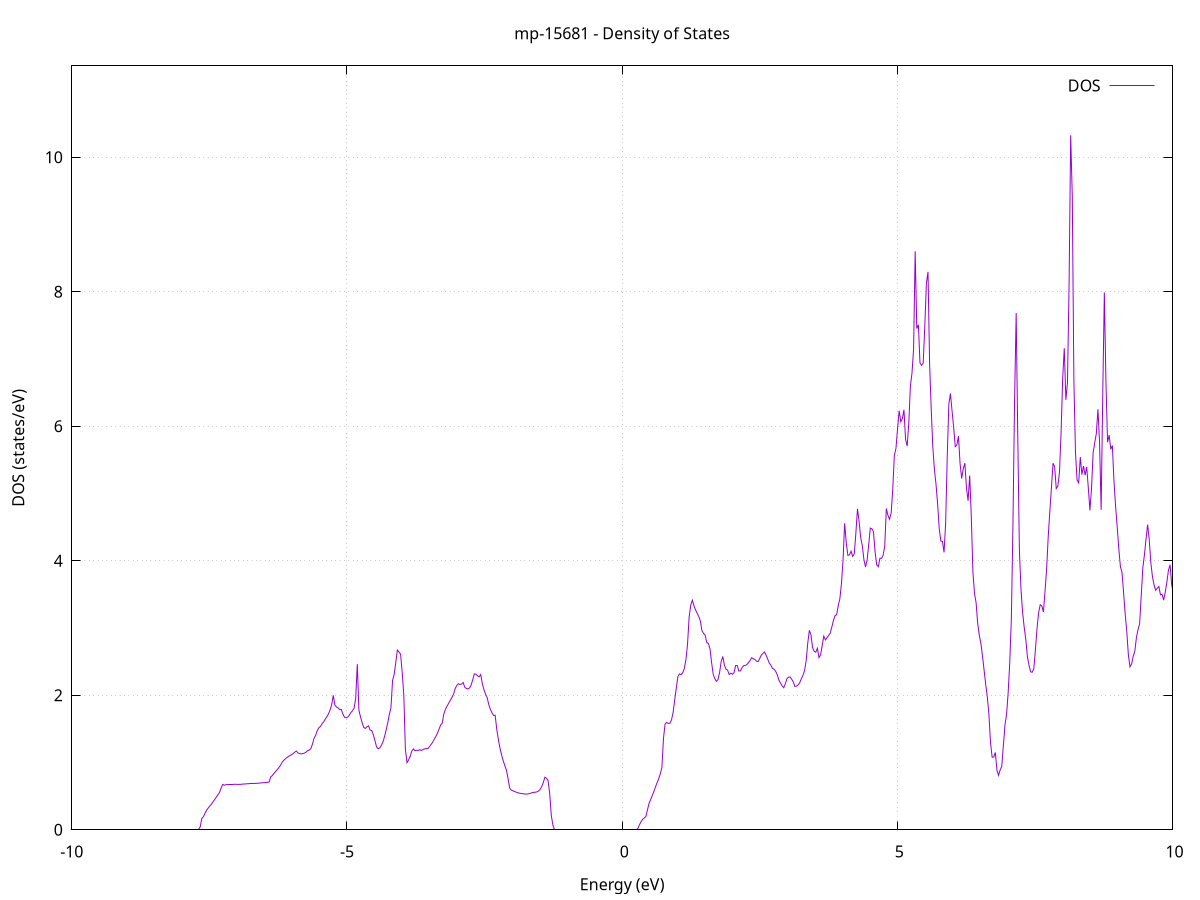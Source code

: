 set title 'mp-15681 - Density of States'
set xlabel 'Energy (eV)'
set ylabel 'DOS (states/eV)'
set grid
set xrange [-10:10]
set yrange [0:11.360]
set xzeroaxis lt -1
set terminal png size 800,600
set output 'mp-15681_dos_gnuplot.png'
plot '-' using 1:2 with lines title 'DOS'
-38.368700 0.000000
-38.339600 0.000000
-38.310400 0.000000
-38.281300 0.000000
-38.252200 0.000000
-38.223000 0.000000
-38.193900 0.000000
-38.164800 0.000000
-38.135700 0.000000
-38.106500 0.000000
-38.077400 0.000000
-38.048300 0.000000
-38.019100 0.000000
-37.990000 0.000000
-37.960900 0.000000
-37.931800 0.000000
-37.902600 0.000000
-37.873500 0.000000
-37.844400 0.000000
-37.815200 0.000000
-37.786100 0.000000
-37.757000 0.000000
-37.727800 0.000000
-37.698700 0.000000
-37.669600 0.000000
-37.640500 0.000000
-37.611300 0.000000
-37.582200 0.000000
-37.553100 0.000000
-37.523900 0.000000
-37.494800 0.000000
-37.465700 0.000000
-37.436600 0.000000
-37.407400 0.000000
-37.378300 0.000000
-37.349200 0.000000
-37.320000 0.000000
-37.290900 0.000000
-37.261800 0.000000
-37.232700 0.000000
-37.203500 0.000000
-37.174400 0.000000
-37.145300 0.000000
-37.116100 0.000000
-37.087000 0.000000
-37.057900 0.000000
-37.028800 0.000000
-36.999600 0.000000
-36.970500 0.000000
-36.941400 0.000000
-36.912200 0.000000
-36.883100 0.000000
-36.854000 0.000000
-36.824900 0.000000
-36.795700 0.000000
-36.766600 0.000000
-36.737500 0.000000
-36.708300 0.000000
-36.679200 0.000000
-36.650100 0.000000
-36.621000 0.000000
-36.591800 0.000000
-36.562700 0.000000
-36.533600 0.000000
-36.504400 0.000000
-36.475300 0.000000
-36.446200 0.000000
-36.417100 0.000000
-36.387900 0.000000
-36.358800 0.000000
-36.329700 0.000000
-36.300500 0.000000
-36.271400 0.000000
-36.242300 0.000000
-36.213200 0.000000
-36.184000 0.000000
-36.154900 0.000000
-36.125800 0.000000
-36.096600 0.000000
-36.067500 0.000000
-36.038400 0.000000
-36.009300 0.000000
-35.980100 0.000000
-35.951000 0.000000
-35.921900 0.000000
-35.892700 0.000000
-35.863600 0.000000
-35.834500 0.000000
-35.805300 0.000000
-35.776200 0.000000
-35.747100 0.000000
-35.718000 55.722300
-35.688800 52.549300
-35.659700 0.000000
-35.630600 0.000000
-35.601400 0.000000
-35.572300 0.000000
-35.543200 0.000000
-35.514100 0.000000
-35.484900 211.878000
-35.455800 0.000000
-35.426700 0.000000
-35.397500 0.000000
-35.368400 0.000000
-35.339300 0.000000
-35.310200 0.000000
-35.281000 0.000000
-35.251900 0.000000
-35.222800 0.000000
-35.193600 0.000000
-35.164500 0.000000
-35.135400 0.000000
-35.106300 0.000000
-35.077100 0.000000
-35.048000 0.000000
-35.018900 0.000000
-34.989700 0.000000
-34.960600 0.000000
-34.931500 0.000000
-34.902400 0.000000
-34.873200 0.000000
-34.844100 0.000000
-34.815000 0.000000
-34.785800 0.000000
-34.756700 0.000000
-34.727600 0.000000
-34.698500 0.000000
-34.669300 0.000000
-34.640200 0.000000
-34.611100 0.000000
-34.581900 0.000000
-34.552800 0.000000
-34.523700 0.000000
-34.494600 0.000000
-34.465400 0.000000
-34.436300 0.000000
-34.407200 0.000000
-34.378000 0.000000
-34.348900 0.000000
-34.319800 0.000000
-34.290700 0.000000
-34.261500 0.000000
-34.232400 0.000000
-34.203300 0.000000
-34.174100 0.000000
-34.145000 0.000000
-34.115900 0.000000
-34.086800 0.000000
-34.057600 0.000000
-34.028500 0.000000
-33.999400 0.000000
-33.970200 0.000000
-33.941100 0.000000
-33.912000 0.000000
-33.882900 0.000000
-33.853700 0.000000
-33.824600 0.000000
-33.795500 0.000000
-33.766300 0.000000
-33.737200 0.000000
-33.708100 0.000000
-33.678900 0.000000
-33.649800 0.000000
-33.620700 0.000000
-33.591600 0.000000
-33.562400 0.000000
-33.533300 0.000000
-33.504200 0.000000
-33.475000 0.000000
-33.445900 0.000000
-33.416800 0.000000
-33.387700 0.000000
-33.358500 0.000000
-33.329400 0.000000
-33.300300 0.000000
-33.271100 0.000000
-33.242000 0.000000
-33.212900 0.000000
-33.183800 0.000000
-33.154600 0.000000
-33.125500 0.000000
-33.096400 0.000000
-33.067200 0.000000
-33.038100 0.000000
-33.009000 0.000000
-32.979900 0.000000
-32.950700 0.000000
-32.921600 0.000000
-32.892500 0.000000
-32.863300 0.000000
-32.834200 0.000000
-32.805100 0.000000
-32.776000 0.000000
-32.746800 0.000000
-32.717700 0.000000
-32.688600 0.000000
-32.659400 0.000000
-32.630300 0.000000
-32.601200 0.000000
-32.572100 0.000000
-32.542900 0.000000
-32.513800 0.000000
-32.484700 0.000000
-32.455500 0.000000
-32.426400 0.000000
-32.397300 0.000000
-32.368200 0.000000
-32.339000 0.000000
-32.309900 0.000000
-32.280800 0.000000
-32.251600 0.000000
-32.222500 0.000000
-32.193400 0.000000
-32.164300 0.000000
-32.135100 0.000000
-32.106000 0.000000
-32.076900 0.000000
-32.047700 0.000000
-32.018600 0.000000
-31.989500 0.000000
-31.960400 0.000000
-31.931200 0.000000
-31.902100 0.000000
-31.873000 0.000000
-31.843800 0.000000
-31.814700 0.000000
-31.785600 0.000000
-31.756400 0.000000
-31.727300 0.000000
-31.698200 0.000000
-31.669100 0.000000
-31.639900 0.000000
-31.610800 0.000000
-31.581700 0.000000
-31.552500 0.000000
-31.523400 0.000000
-31.494300 0.000000
-31.465200 0.000000
-31.436000 0.000000
-31.406900 0.000000
-31.377800 0.000000
-31.348600 0.000000
-31.319500 0.000000
-31.290400 0.000000
-31.261300 0.000000
-31.232100 0.000000
-31.203000 0.000000
-31.173900 0.000000
-31.144700 0.000000
-31.115600 0.000000
-31.086500 0.000000
-31.057400 0.000000
-31.028200 0.000000
-30.999100 0.000000
-30.970000 0.000000
-30.940800 0.000000
-30.911700 0.000000
-30.882600 0.000000
-30.853500 0.000000
-30.824300 0.000000
-30.795200 0.000000
-30.766100 0.000000
-30.736900 0.000000
-30.707800 0.000000
-30.678700 0.000000
-30.649600 0.000000
-30.620400 0.000000
-30.591300 0.000000
-30.562200 0.000000
-30.533000 0.000000
-30.503900 0.000000
-30.474800 0.000000
-30.445700 0.000000
-30.416500 0.000000
-30.387400 0.000000
-30.358300 0.000000
-30.329100 0.000000
-30.300000 0.000000
-30.270900 0.000000
-30.241800 0.000000
-30.212600 0.000000
-30.183500 0.000000
-30.154400 0.000000
-30.125200 0.000000
-30.096100 0.000000
-30.067000 0.000000
-30.037900 0.000000
-30.008700 0.000000
-29.979600 0.000000
-29.950500 0.000000
-29.921300 0.000000
-29.892200 0.000000
-29.863100 0.000000
-29.833900 0.000000
-29.804800 0.000000
-29.775700 0.000000
-29.746600 0.000000
-29.717400 0.000000
-29.688300 0.000000
-29.659200 0.000000
-29.630000 0.000000
-29.600900 0.000000
-29.571800 0.000000
-29.542700 0.000000
-29.513500 0.000000
-29.484400 0.000000
-29.455300 0.000000
-29.426100 0.000000
-29.397000 0.000000
-29.367900 0.000000
-29.338800 0.000000
-29.309600 0.000000
-29.280500 0.000000
-29.251400 0.000000
-29.222200 0.000000
-29.193100 0.000000
-29.164000 0.000000
-29.134900 0.000000
-29.105700 0.000000
-29.076600 0.000000
-29.047500 0.000000
-29.018300 0.000000
-28.989200 0.000000
-28.960100 0.000000
-28.931000 0.000000
-28.901800 0.000000
-28.872700 0.000000
-28.843600 0.000000
-28.814400 0.000000
-28.785300 0.000000
-28.756200 0.000000
-28.727100 0.000000
-28.697900 0.000000
-28.668800 0.000000
-28.639700 0.000000
-28.610500 0.000000
-28.581400 0.000000
-28.552300 0.000000
-28.523200 0.000000
-28.494000 0.000000
-28.464900 0.000000
-28.435800 0.000000
-28.406600 0.000000
-28.377500 0.000000
-28.348400 0.000000
-28.319300 0.000000
-28.290100 0.000000
-28.261000 0.000000
-28.231900 0.000000
-28.202700 0.000000
-28.173600 0.000000
-28.144500 0.000000
-28.115400 0.000000
-28.086200 0.000000
-28.057100 0.000000
-28.028000 0.000000
-27.998800 0.000000
-27.969700 0.000000
-27.940600 0.000000
-27.911500 0.000000
-27.882300 0.000000
-27.853200 0.000000
-27.824100 0.000000
-27.794900 0.000000
-27.765800 0.000000
-27.736700 0.000000
-27.707500 0.000000
-27.678400 0.000000
-27.649300 0.000000
-27.620200 0.000000
-27.591000 0.000000
-27.561900 0.000000
-27.532800 0.000000
-27.503600 0.000000
-27.474500 0.000000
-27.445400 0.000000
-27.416300 0.000000
-27.387100 0.000000
-27.358000 0.000000
-27.328900 0.000000
-27.299700 0.000000
-27.270600 0.000000
-27.241500 0.000000
-27.212400 0.000000
-27.183200 0.000000
-27.154100 0.000000
-27.125000 0.000000
-27.095800 0.000000
-27.066700 0.000000
-27.037600 0.000000
-27.008500 0.000000
-26.979300 0.000000
-26.950200 0.000000
-26.921100 0.000000
-26.891900 0.000000
-26.862800 0.000000
-26.833700 0.000000
-26.804600 0.000000
-26.775400 0.000000
-26.746300 0.000000
-26.717200 0.000000
-26.688000 0.000000
-26.658900 0.000000
-26.629800 0.000000
-26.600700 0.000000
-26.571500 0.000000
-26.542400 0.000000
-26.513300 0.000000
-26.484100 0.000000
-26.455000 0.000000
-26.425900 0.000000
-26.396800 0.000000
-26.367600 0.000000
-26.338500 0.000000
-26.309400 0.000000
-26.280200 0.000000
-26.251100 0.000000
-26.222000 0.000000
-26.192900 0.000000
-26.163700 0.000000
-26.134600 0.000000
-26.105500 0.000000
-26.076300 0.000000
-26.047200 0.000000
-26.018100 0.000000
-25.989000 0.000000
-25.959800 0.000000
-25.930700 0.000000
-25.901600 0.000000
-25.872400 0.000000
-25.843300 0.000000
-25.814200 0.000000
-25.785000 0.000000
-25.755900 0.000000
-25.726800 0.000000
-25.697700 0.000000
-25.668500 0.000000
-25.639400 0.000000
-25.610300 0.000000
-25.581100 0.000000
-25.552000 0.000000
-25.522900 0.000000
-25.493800 0.000000
-25.464600 0.000000
-25.435500 0.000000
-25.406400 0.000000
-25.377200 0.000000
-25.348100 0.000000
-25.319000 0.000000
-25.289900 0.000000
-25.260700 0.000000
-25.231600 0.000000
-25.202500 0.000000
-25.173300 0.000000
-25.144200 0.000000
-25.115100 0.000000
-25.086000 0.000000
-25.056800 0.000000
-25.027700 0.000000
-24.998600 0.000000
-24.969400 0.000000
-24.940300 0.000000
-24.911200 0.000000
-24.882100 0.000000
-24.852900 0.000000
-24.823800 0.000000
-24.794700 0.000000
-24.765500 0.000000
-24.736400 0.000000
-24.707300 0.000000
-24.678200 0.000000
-24.649000 0.000000
-24.619900 0.000000
-24.590800 0.000000
-24.561600 0.000000
-24.532500 0.000000
-24.503400 0.000000
-24.474300 0.000000
-24.445100 0.000000
-24.416000 0.000000
-24.386900 0.000000
-24.357700 0.000000
-24.328600 0.000000
-24.299500 0.000000
-24.270400 0.000000
-24.241200 0.000000
-24.212100 0.000000
-24.183000 0.000000
-24.153800 0.000000
-24.124700 0.000000
-24.095600 0.000000
-24.066500 0.000000
-24.037300 0.000000
-24.008200 0.000000
-23.979100 0.000000
-23.949900 0.000000
-23.920800 0.000000
-23.891700 0.000000
-23.862500 0.000000
-23.833400 0.000000
-23.804300 0.000000
-23.775200 0.000000
-23.746000 0.000000
-23.716900 0.000000
-23.687800 0.000000
-23.658600 0.000000
-23.629500 0.000000
-23.600400 0.000000
-23.571300 0.000000
-23.542100 0.000000
-23.513000 0.000000
-23.483900 0.000000
-23.454700 0.000000
-23.425600 0.000000
-23.396500 0.000000
-23.367400 0.000000
-23.338200 0.000000
-23.309100 0.000000
-23.280000 0.000000
-23.250800 0.000000
-23.221700 0.000000
-23.192600 0.000000
-23.163500 0.000000
-23.134300 0.000000
-23.105200 0.000000
-23.076100 0.000000
-23.046900 0.000000
-23.017800 0.000000
-22.988700 0.000000
-22.959600 0.000000
-22.930400 0.000000
-22.901300 0.000000
-22.872200 0.000000
-22.843000 0.000000
-22.813900 0.000000
-22.784800 0.000000
-22.755700 0.000000
-22.726500 0.000000
-22.697400 0.000000
-22.668300 0.000000
-22.639100 0.000000
-22.610000 0.000000
-22.580900 0.000000
-22.551800 0.000000
-22.522600 0.000000
-22.493500 0.000000
-22.464400 0.000000
-22.435200 0.000000
-22.406100 0.000000
-22.377000 0.000000
-22.347900 0.000000
-22.318700 0.000000
-22.289600 0.000000
-22.260500 0.000000
-22.231300 0.000000
-22.202200 0.000000
-22.173100 0.000000
-22.144000 0.000000
-22.114800 0.000000
-22.085700 0.000000
-22.056600 0.000000
-22.027400 0.000000
-21.998300 0.000000
-21.969200 0.000000
-21.940000 0.000000
-21.910900 0.000000
-21.881800 0.000000
-21.852700 0.000000
-21.823500 0.000000
-21.794400 0.000000
-21.765300 0.000000
-21.736100 0.000000
-21.707000 0.000000
-21.677900 0.000000
-21.648800 0.000000
-21.619600 0.000000
-21.590500 0.000000
-21.561400 0.000000
-21.532200 0.000000
-21.503100 0.000000
-21.474000 0.000000
-21.444900 0.000000
-21.415700 0.000000
-21.386600 0.000000
-21.357500 0.000000
-21.328300 0.000000
-21.299200 0.000000
-21.270100 0.000000
-21.241000 0.000000
-21.211800 0.000000
-21.182700 0.000000
-21.153600 0.000000
-21.124400 0.000000
-21.095300 0.000000
-21.066200 0.000000
-21.037100 0.000000
-21.007900 0.000000
-20.978800 0.000000
-20.949700 0.000000
-20.920500 0.000000
-20.891400 0.000000
-20.862300 0.000000
-20.833200 0.000000
-20.804000 0.000000
-20.774900 0.000000
-20.745800 0.000000
-20.716600 0.000000
-20.687500 0.000000
-20.658400 0.000000
-20.629300 0.000000
-20.600100 0.000000
-20.571000 0.000000
-20.541900 0.000000
-20.512700 0.000000
-20.483600 0.000000
-20.454500 0.000000
-20.425400 0.000000
-20.396200 0.000000
-20.367100 0.000000
-20.338000 0.000000
-20.308800 0.000000
-20.279700 0.000000
-20.250600 0.000000
-20.221500 0.000000
-20.192300 0.000000
-20.163200 0.000000
-20.134100 0.000000
-20.104900 0.000000
-20.075800 0.000000
-20.046700 0.000000
-20.017600 0.000000
-19.988400 0.000000
-19.959300 0.000000
-19.930200 0.000000
-19.901000 0.000000
-19.871900 0.000000
-19.842800 0.000000
-19.813600 0.000000
-19.784500 0.000000
-19.755400 0.000000
-19.726300 0.000000
-19.697100 0.000000
-19.668000 0.000000
-19.638900 0.000000
-19.609700 0.000000
-19.580600 0.000000
-19.551500 0.000000
-19.522400 0.000000
-19.493200 0.000000
-19.464100 0.000000
-19.435000 0.000000
-19.405800 0.000000
-19.376700 0.000000
-19.347600 0.000000
-19.318500 0.000000
-19.289300 0.000000
-19.260200 0.000000
-19.231100 0.000000
-19.201900 0.000000
-19.172800 0.000000
-19.143700 0.000000
-19.114600 0.000000
-19.085400 0.000000
-19.056300 0.000000
-19.027200 0.000000
-18.998000 0.000000
-18.968900 0.000000
-18.939800 0.000000
-18.910700 0.000000
-18.881500 0.000000
-18.852400 0.000000
-18.823300 0.000000
-18.794100 0.000000
-18.765000 0.000000
-18.735900 0.000000
-18.706800 0.000000
-18.677600 0.000000
-18.648500 0.000000
-18.619400 0.000000
-18.590200 0.000000
-18.561100 0.000000
-18.532000 0.000000
-18.502900 0.000000
-18.473700 0.000000
-18.444600 0.000000
-18.415500 0.000000
-18.386300 0.000000
-18.357200 0.000000
-18.328100 0.000000
-18.299000 0.000000
-18.269800 0.000000
-18.240700 0.000000
-18.211600 0.000000
-18.182400 0.000000
-18.153300 0.000000
-18.124200 0.000000
-18.095100 0.000000
-18.065900 0.000000
-18.036800 0.000000
-18.007700 0.000000
-17.978500 0.000000
-17.949400 0.000000
-17.920300 0.000000
-17.891100 0.000000
-17.862000 0.000000
-17.832900 0.000000
-17.803800 0.000000
-17.774600 0.000000
-17.745500 0.000000
-17.716400 0.000000
-17.687200 0.000000
-17.658100 0.000000
-17.629000 0.000000
-17.599900 0.000000
-17.570700 0.000000
-17.541600 0.000000
-17.512500 0.000000
-17.483300 0.000000
-17.454200 0.000000
-17.425100 0.000000
-17.396000 0.000000
-17.366800 0.000000
-17.337700 0.000000
-17.308600 0.000000
-17.279400 0.000000
-17.250300 0.000000
-17.221200 0.000000
-17.192100 0.000000
-17.162900 0.000000
-17.133800 0.000000
-17.104700 0.000000
-17.075500 0.000000
-17.046400 0.000000
-17.017300 0.000000
-16.988200 0.000000
-16.959000 0.000000
-16.929900 0.000000
-16.900800 0.000000
-16.871600 0.000000
-16.842500 0.000000
-16.813400 0.000000
-16.784300 0.000000
-16.755100 0.000000
-16.726000 0.000000
-16.696900 0.000000
-16.667700 0.000000
-16.638600 0.000000
-16.609500 0.000000
-16.580400 0.000000
-16.551200 0.000000
-16.522100 0.000000
-16.493000 0.000000
-16.463800 0.000000
-16.434700 0.000000
-16.405600 0.000000
-16.376500 0.000000
-16.347300 0.000000
-16.318200 0.000000
-16.289100 0.000000
-16.259900 0.000000
-16.230800 0.000000
-16.201700 0.000000
-16.172600 0.000000
-16.143400 0.000000
-16.114300 0.000000
-16.085200 0.000000
-16.056000 0.000000
-16.026900 0.000000
-15.997800 0.000000
-15.968600 0.000000
-15.939500 0.000000
-15.910400 0.000000
-15.881300 0.000000
-15.852100 0.000000
-15.823000 0.000000
-15.793900 0.000000
-15.764700 0.000000
-15.735600 0.000000
-15.706500 0.000000
-15.677400 0.000000
-15.648200 0.000000
-15.619100 0.000000
-15.590000 0.000000
-15.560800 0.000000
-15.531700 0.000000
-15.502600 0.000000
-15.473500 0.000000
-15.444300 0.000000
-15.415200 0.000000
-15.386100 0.000000
-15.356900 0.000000
-15.327800 0.000000
-15.298700 0.000000
-15.269600 0.000000
-15.240400 0.000000
-15.211300 0.000000
-15.182200 0.000000
-15.153000 0.000000
-15.123900 0.000000
-15.094800 0.000000
-15.065700 0.000000
-15.036500 0.000000
-15.007400 0.000000
-14.978300 0.000000
-14.949100 0.000000
-14.920000 0.000000
-14.890900 0.000000
-14.861800 0.000000
-14.832600 0.000000
-14.803500 0.000000
-14.774400 0.000000
-14.745200 0.000000
-14.716100 0.000000
-14.687000 0.000000
-14.657900 0.000000
-14.628700 0.000000
-14.599600 0.000000
-14.570500 0.000000
-14.541300 0.000000
-14.512200 0.000000
-14.483100 0.000000
-14.454000 0.000000
-14.424800 0.000000
-14.395700 0.000000
-14.366600 0.000000
-14.337400 0.000000
-14.308300 0.000000
-14.279200 0.000000
-14.250100 0.000000
-14.220900 0.000000
-14.191800 0.000000
-14.162700 0.000000
-14.133500 0.000000
-14.104400 0.000000
-14.075300 0.000000
-14.046200 0.000000
-14.017000 0.000000
-13.987900 0.000000
-13.958800 0.000000
-13.929600 0.000000
-13.900500 0.000000
-13.871400 0.000000
-13.842200 0.000000
-13.813100 0.000000
-13.784000 0.000000
-13.754900 0.000000
-13.725700 0.000000
-13.696600 0.000000
-13.667500 0.000000
-13.638300 0.000000
-13.609200 0.000000
-13.580100 0.000000
-13.551000 0.000000
-13.521800 0.000000
-13.492700 0.000000
-13.463600 0.000000
-13.434400 0.000000
-13.405300 0.000000
-13.376200 0.000000
-13.347100 0.000000
-13.317900 0.000000
-13.288800 0.000000
-13.259700 0.000000
-13.230500 0.000000
-13.201400 0.000000
-13.172300 0.000000
-13.143200 0.000000
-13.114000 0.000000
-13.084900 0.000000
-13.055800 0.000000
-13.026600 0.000000
-12.997500 0.000000
-12.968400 0.000000
-12.939300 0.000000
-12.910100 0.000000
-12.881000 0.000000
-12.851900 0.000000
-12.822700 0.000000
-12.793600 0.000000
-12.764500 0.000000
-12.735400 0.000000
-12.706200 0.000000
-12.677100 0.000000
-12.648000 0.000000
-12.618800 0.000000
-12.589700 0.000000
-12.560600 0.000000
-12.531500 0.000000
-12.502300 0.000000
-12.473200 0.000000
-12.444100 0.000000
-12.414900 0.000000
-12.385800 0.000000
-12.356700 0.000000
-12.327600 0.000000
-12.298400 0.000000
-12.269300 0.000000
-12.240200 0.000000
-12.211000 0.000000
-12.181900 0.000000
-12.152800 0.000000
-12.123700 0.000000
-12.094500 0.000000
-12.065400 0.000000
-12.036300 0.000000
-12.007100 0.000000
-11.978000 0.000000
-11.948900 0.000000
-11.919700 0.000000
-11.890600 0.000000
-11.861500 0.000000
-11.832400 0.000000
-11.803200 0.000000
-11.774100 0.000000
-11.745000 0.000000
-11.715800 0.000000
-11.686700 0.000000
-11.657600 0.000000
-11.628500 0.000000
-11.599300 0.000000
-11.570200 0.000000
-11.541100 0.000000
-11.511900 0.000000
-11.482800 0.000000
-11.453700 0.000000
-11.424600 0.000000
-11.395400 0.000000
-11.366300 0.000000
-11.337200 0.000000
-11.308000 0.000000
-11.278900 0.000000
-11.249800 0.000000
-11.220700 0.000000
-11.191500 0.000000
-11.162400 0.000000
-11.133300 0.000000
-11.104100 0.000000
-11.075000 0.000000
-11.045900 0.000000
-11.016800 0.000000
-10.987600 0.000000
-10.958500 0.000000
-10.929400 0.000000
-10.900200 0.000000
-10.871100 0.000000
-10.842000 0.000000
-10.812900 0.000000
-10.783700 0.000000
-10.754600 0.000000
-10.725500 0.000000
-10.696300 0.000000
-10.667200 0.000000
-10.638100 0.000000
-10.609000 0.000000
-10.579800 0.000000
-10.550700 0.000000
-10.521600 0.000000
-10.492400 0.000000
-10.463300 0.000000
-10.434200 0.000000
-10.405100 0.000000
-10.375900 0.000000
-10.346800 0.000000
-10.317700 0.000000
-10.288500 0.000000
-10.259400 0.000000
-10.230300 0.000000
-10.201200 0.000000
-10.172000 0.000000
-10.142900 0.000000
-10.113800 0.000000
-10.084600 0.000000
-10.055500 0.000000
-10.026400 0.000000
-9.997200 0.000000
-9.968100 0.000000
-9.939000 0.000000
-9.909900 0.000000
-9.880700 0.000000
-9.851600 0.000000
-9.822500 0.000000
-9.793300 0.000000
-9.764200 0.000000
-9.735100 0.000000
-9.706000 0.000000
-9.676800 0.000000
-9.647700 0.000000
-9.618600 0.000000
-9.589400 0.000000
-9.560300 0.000000
-9.531200 0.000000
-9.502100 0.000000
-9.472900 0.000000
-9.443800 0.000000
-9.414700 0.000000
-9.385500 0.000000
-9.356400 0.000000
-9.327300 0.000000
-9.298200 0.000000
-9.269000 0.000000
-9.239900 0.000000
-9.210800 0.000000
-9.181600 0.000000
-9.152500 0.000000
-9.123400 0.000000
-9.094300 0.000000
-9.065100 0.000000
-9.036000 0.000000
-9.006900 0.000000
-8.977700 0.000000
-8.948600 0.000000
-8.919500 0.000000
-8.890400 0.000000
-8.861200 0.000000
-8.832100 0.000000
-8.803000 0.000000
-8.773800 0.000000
-8.744700 0.000000
-8.715600 0.000000
-8.686500 0.000000
-8.657300 0.000000
-8.628200 0.000000
-8.599100 0.000000
-8.569900 0.000000
-8.540800 0.000000
-8.511700 0.000000
-8.482600 0.000000
-8.453400 0.000000
-8.424300 0.000000
-8.395200 0.000000
-8.366000 0.000000
-8.336900 0.000000
-8.307800 0.000000
-8.278700 0.000000
-8.249500 0.000000
-8.220400 0.000000
-8.191300 0.000000
-8.162100 0.000000
-8.133000 0.000000
-8.103900 0.000000
-8.074800 0.000000
-8.045600 0.000000
-8.016500 0.000000
-7.987400 0.000000
-7.958200 0.000000
-7.929100 0.000000
-7.900000 0.000000
-7.870800 0.000000
-7.841700 0.000000
-7.812600 0.000000
-7.783500 0.000000
-7.754300 0.000000
-7.725200 0.000000
-7.696100 0.000000
-7.666900 0.043300
-7.637800 0.166800
-7.608700 0.195900
-7.579600 0.245500
-7.550400 0.292100
-7.521300 0.323400
-7.492200 0.352700
-7.463000 0.382000
-7.433900 0.415700
-7.404800 0.448700
-7.375700 0.483700
-7.346500 0.518400
-7.317400 0.553800
-7.288300 0.617000
-7.259100 0.674800
-7.230000 0.661300
-7.200900 0.670700
-7.171800 0.671800
-7.142600 0.668300
-7.113500 0.668300
-7.084400 0.673300
-7.055200 0.676000
-7.026100 0.676600
-6.997000 0.675400
-6.967900 0.674900
-6.938700 0.675200
-6.909600 0.677800
-6.880500 0.680100
-6.851300 0.681400
-6.822200 0.683900
-6.793100 0.684700
-6.764000 0.687200
-6.734800 0.689200
-6.705700 0.688900
-6.676600 0.689600
-6.647400 0.690600
-6.618300 0.692200
-6.589200 0.694600
-6.560100 0.697300
-6.530900 0.698700
-6.501800 0.700900
-6.472700 0.703600
-6.443500 0.706600
-6.414400 0.709900
-6.385300 0.786200
-6.356200 0.806700
-6.327000 0.838300
-6.297900 0.866200
-6.268800 0.892700
-6.239600 0.922600
-6.210500 0.955000
-6.181400 1.000300
-6.152300 1.030600
-6.123100 1.052400
-6.094000 1.071900
-6.064900 1.089500
-6.035700 1.103500
-6.006600 1.118300
-5.977500 1.133800
-5.948300 1.154400
-5.919200 1.171300
-5.890100 1.142800
-5.861000 1.131900
-5.831800 1.129700
-5.802700 1.132700
-5.773600 1.140100
-5.744400 1.154900
-5.715300 1.176000
-5.686200 1.184900
-5.657100 1.205000
-5.627900 1.272100
-5.598800 1.359200
-5.569700 1.403100
-5.540500 1.473800
-5.511400 1.516300
-5.482300 1.536400
-5.453200 1.575600
-5.424000 1.604300
-5.394900 1.645600
-5.365800 1.681000
-5.336600 1.722600
-5.307500 1.780400
-5.278400 1.856000
-5.249300 1.998600
-5.220100 1.855800
-5.191000 1.825800
-5.161900 1.813200
-5.132700 1.787000
-5.103600 1.789200
-5.074500 1.722200
-5.045400 1.674100
-5.016200 1.664300
-4.987100 1.675400
-4.958000 1.703700
-4.928800 1.744300
-4.899700 1.769000
-4.870600 1.809500
-4.841500 1.951600
-4.812300 2.462500
-4.783200 1.780100
-4.754100 1.679000
-4.724900 1.595100
-4.695800 1.521500
-4.666700 1.507100
-4.637600 1.531000
-4.608400 1.546800
-4.579300 1.482900
-4.550200 1.477000
-4.521000 1.413100
-4.491900 1.325700
-4.462800 1.233600
-4.433700 1.204400
-4.404500 1.218300
-4.375400 1.255000
-4.346300 1.305600
-4.317100 1.385800
-4.288000 1.485400
-4.258900 1.592000
-4.229800 1.716700
-4.200600 1.817900
-4.171500 2.221700
-4.142400 2.309400
-4.113200 2.486800
-4.084100 2.671400
-4.055000 2.644100
-4.025800 2.611500
-3.996700 2.342800
-3.967600 2.008600
-3.938500 1.196900
-3.909300 0.997900
-3.880200 1.038200
-3.851100 1.093600
-3.821900 1.171000
-3.792800 1.202900
-3.763700 1.176600
-3.734600 1.181600
-3.705400 1.179500
-3.676300 1.192200
-3.647200 1.180000
-3.618000 1.192700
-3.588900 1.204300
-3.559800 1.206500
-3.530700 1.207300
-3.501500 1.236300
-3.472400 1.267300
-3.443300 1.302000
-3.414100 1.346200
-3.385000 1.388800
-3.355900 1.436700
-3.326800 1.497600
-3.297600 1.557400
-3.268500 1.586800
-3.239400 1.724300
-3.210200 1.794100
-3.181100 1.840700
-3.152000 1.881400
-3.122900 1.925200
-3.093700 1.966700
-3.064600 2.015900
-3.035500 2.096300
-3.006300 2.144500
-2.977200 2.171000
-2.948100 2.162500
-2.919000 2.164800
-2.889800 2.190600
-2.860700 2.122100
-2.831600 2.100600
-2.802400 2.095100
-2.773300 2.109000
-2.744200 2.152700
-2.715100 2.230300
-2.685900 2.318200
-2.656800 2.313500
-2.627700 2.290300
-2.598500 2.275800
-2.569400 2.309000
-2.540300 2.172800
-2.511200 2.083900
-2.482000 2.017600
-2.452900 1.964900
-2.423800 1.862200
-2.394600 1.791400
-2.365500 1.740500
-2.336400 1.700800
-2.307300 1.703100
-2.278100 1.492800
-2.249000 1.343300
-2.219900 1.213400
-2.190700 1.112700
-2.161600 1.028800
-2.132500 0.954200
-2.103300 0.890000
-2.074200 0.765500
-2.045100 0.623500
-2.016000 0.590400
-1.986800 0.580200
-1.957700 0.570400
-1.928600 0.560900
-1.899400 0.551600
-1.870300 0.545000
-1.841200 0.540700
-1.812100 0.537000
-1.782900 0.533800
-1.753800 0.531100
-1.724700 0.531000
-1.695500 0.536300
-1.666400 0.543400
-1.637300 0.550800
-1.608200 0.555900
-1.579000 0.558900
-1.549900 0.563200
-1.520800 0.575500
-1.491600 0.598700
-1.462500 0.641000
-1.433400 0.700800
-1.404300 0.781600
-1.375100 0.766500
-1.346000 0.731400
-1.316900 0.543300
-1.287700 0.215400
-1.258600 0.071300
-1.229500 0.000000
-1.200400 0.000000
-1.171200 0.000000
-1.142100 0.000000
-1.113000 0.000000
-1.083800 0.000000
-1.054700 0.000000
-1.025600 0.000000
-0.996500 0.000000
-0.967300 0.000000
-0.938200 0.000000
-0.909100 0.000000
-0.879900 0.000000
-0.850800 0.000000
-0.821700 0.000000
-0.792600 0.000000
-0.763400 0.000000
-0.734300 0.000000
-0.705200 0.000000
-0.676000 0.000000
-0.646900 0.000000
-0.617800 0.000000
-0.588700 0.000000
-0.559500 0.000000
-0.530400 0.000000
-0.501300 0.000000
-0.472100 0.000000
-0.443000 0.000000
-0.413900 0.000000
-0.384800 0.000000
-0.355600 0.000000
-0.326500 0.000000
-0.297400 0.000000
-0.268200 0.000000
-0.239100 0.000000
-0.210000 0.000000
-0.180900 0.000000
-0.151700 0.000000
-0.122600 0.000000
-0.093500 0.000000
-0.064300 0.000000
-0.035200 0.000000
-0.006100 0.000000
0.023100 0.000000
0.052200 0.000000
0.081300 0.000000
0.110400 0.000000
0.139600 0.000000
0.168700 0.000000
0.197800 0.000000
0.227000 0.000000
0.256100 0.000000
0.285200 0.017900
0.314300 0.074600
0.343500 0.119600
0.372600 0.155800
0.401700 0.174700
0.430900 0.198700
0.460000 0.295300
0.489100 0.393600
0.518200 0.449900
0.547400 0.508300
0.576500 0.570700
0.605600 0.636500
0.634800 0.700800
0.663900 0.759600
0.693000 0.831000
0.722100 0.925100
0.751300 1.361900
0.780400 1.573700
0.809500 1.596900
0.838700 1.580500
0.867800 1.584900
0.896900 1.634000
0.926000 1.744300
0.955200 1.931700
0.984300 2.108700
1.013400 2.280600
1.042600 2.317100
1.071700 2.304800
1.100800 2.337500
1.129900 2.396800
1.159100 2.532800
1.188200 2.761200
1.217300 3.164600
1.246500 3.342800
1.275600 3.414500
1.304700 3.331100
1.333800 3.269500
1.363000 3.219700
1.392100 3.171900
1.421200 3.105400
1.450400 2.959000
1.479500 2.920800
1.508600 2.893600
1.537700 2.781800
1.566900 2.773100
1.596000 2.690900
1.625100 2.488300
1.654300 2.313400
1.683400 2.247100
1.712500 2.207400
1.741600 2.234800
1.770800 2.341000
1.799900 2.503100
1.829000 2.577100
1.858200 2.448500
1.887300 2.387300
1.916400 2.373400
1.945600 2.308400
1.974700 2.328900
2.003800 2.313100
2.032900 2.336600
2.062100 2.443000
2.091200 2.442100
2.120300 2.360700
2.149500 2.363700
2.178600 2.410300
2.207700 2.442100
2.236800 2.443500
2.266000 2.458000
2.295100 2.484400
2.324200 2.517900
2.353400 2.558700
2.382500 2.543800
2.411600 2.533100
2.440700 2.505900
2.469900 2.503200
2.499000 2.546200
2.528100 2.596400
2.557300 2.622000
2.586400 2.644900
2.615500 2.597200
2.644600 2.538600
2.673800 2.478300
2.702900 2.446900
2.732000 2.399200
2.761200 2.388000
2.790300 2.355700
2.819400 2.303900
2.848500 2.223600
2.877700 2.182200
2.906800 2.139900
2.935900 2.112800
2.965100 2.172100
2.994200 2.246200
3.023300 2.269900
3.052400 2.272100
3.081600 2.237800
3.110700 2.194900
3.139800 2.131500
3.169000 2.136900
3.198100 2.154900
3.227200 2.187500
3.256300 2.247400
3.285500 2.297800
3.314600 2.367900
3.343700 2.513900
3.372900 2.779300
3.402000 2.967100
3.431100 2.897800
3.460200 2.708700
3.489400 2.653700
3.518500 2.640500
3.547600 2.698900
3.576800 2.558900
3.605900 2.601200
3.635000 2.741000
3.664100 2.879700
3.693300 2.823900
3.722400 2.856000
3.751500 2.889800
3.780700 2.924700
3.809800 3.015000
3.838900 3.111700
3.868100 3.184800
3.897200 3.198000
3.926300 3.334100
3.955400 3.432000
3.984600 3.659200
4.013700 4.006800
4.042800 4.558000
4.072000 4.271700
4.101100 4.081700
4.130200 4.086900
4.159300 4.142000
4.188500 4.065600
4.217600 4.103600
4.246700 4.408800
4.275900 4.771900
4.305000 4.586900
4.334100 4.346200
4.363200 4.228600
4.392400 4.021800
4.421500 3.907900
4.450600 4.008500
4.479800 4.237900
4.508900 4.485800
4.538000 4.475000
4.567100 4.431200
4.596300 4.128300
4.625400 3.942400
4.654500 3.911400
4.683700 4.036900
4.712800 4.037300
4.741900 4.082400
4.771000 4.216800
4.800200 4.777300
4.829300 4.675900
4.858400 4.617600
4.887600 4.710200
4.916700 5.056800
4.945800 5.565600
4.974900 5.669600
5.004100 5.960100
5.033200 6.232800
5.062300 6.068000
5.091500 6.116500
5.120600 6.245900
5.149700 5.805500
5.178800 5.705800
5.208000 6.039900
5.237100 6.595200
5.266200 6.789800
5.295400 7.141800
5.324500 8.602600
5.353600 7.453600
5.382700 7.510100
5.411900 6.940600
5.441000 6.906900
5.470100 6.939700
5.499300 7.488500
5.528400 8.130800
5.557500 8.296600
5.586600 6.932500
5.615800 6.255000
5.644900 5.691500
5.674000 5.357800
5.703200 5.137100
5.732300 4.845300
5.761400 4.476400
5.790500 4.294500
5.819700 4.289000
5.848800 4.126100
5.877900 4.559700
5.907100 5.547600
5.936200 6.332100
5.965300 6.486400
5.994500 6.228800
6.023600 5.985000
6.052700 5.697700
6.081800 5.721800
6.111000 5.853300
6.140100 5.446600
6.169200 5.224800
6.198400 5.369400
6.227500 5.452100
6.256600 5.081100
6.285700 4.893200
6.314900 5.267100
6.344000 4.661500
6.373100 3.834500
6.402300 3.514700
6.431400 3.375400
6.460500 3.069200
6.489600 2.892400
6.518800 2.765200
6.547900 2.580200
6.577000 2.370900
6.606200 2.159400
6.635300 1.974000
6.664400 1.712200
6.693500 1.293700
6.722700 1.079700
6.751800 1.081800
6.780900 1.150600
6.810100 0.885500
6.839200 0.809000
6.868300 0.890500
6.897400 0.941900
6.926600 1.248700
6.955700 1.558300
6.984800 1.713100
7.014000 2.038500
7.043100 2.491800
7.072200 3.143000
7.101300 4.559800
7.130500 6.381900
7.159600 7.684500
7.188700 5.846100
7.217900 4.159900
7.247000 3.575700
7.276100 3.234400
7.305200 3.011900
7.334400 2.833100
7.363500 2.575100
7.392600 2.447000
7.421800 2.349100
7.450900 2.342400
7.480000 2.393300
7.509100 2.674700
7.538300 2.993600
7.567400 3.228400
7.596500 3.346500
7.625700 3.328200
7.654800 3.239400
7.683900 3.549700
7.713000 3.880400
7.742200 4.365000
7.771300 4.737600
7.800400 5.088400
7.829600 5.451800
7.858700 5.396500
7.887800 5.073500
7.917000 5.112500
7.946100 5.314600
7.975200 5.900000
8.004300 6.704600
8.033500 7.161400
8.062600 6.393300
8.091700 6.645000
8.120900 8.112100
8.150000 10.327100
8.179100 9.421200
8.208200 6.674100
8.237400 5.603000
8.266500 5.200500
8.295600 5.157900
8.324800 5.543200
8.353900 5.281600
8.383000 5.410800
8.412100 5.273500
8.441300 5.395600
8.470400 5.083800
8.499500 4.751100
8.528700 5.076900
8.557800 5.606100
8.586900 5.755900
8.616000 5.891700
8.645200 6.252900
8.674300 5.770400
8.703400 4.758000
8.732600 6.464900
8.761700 7.989900
8.790800 6.655500
8.819900 5.764300
8.849100 5.869000
8.878200 5.659000
8.907300 5.713400
8.936500 5.185300
8.965600 4.816300
8.994700 4.506900
9.023800 4.184900
9.053000 3.916800
9.082100 3.825200
9.111200 3.527500
9.140400 3.210900
9.169500 2.945000
9.198600 2.596000
9.227700 2.422500
9.256900 2.463800
9.286000 2.584000
9.315100 2.652600
9.344300 2.857600
9.373400 2.975500
9.402500 3.061700
9.431600 3.473800
9.460800 3.895800
9.489900 4.089800
9.519000 4.322700
9.548200 4.537700
9.577300 4.316500
9.606400 3.972900
9.635500 3.764600
9.664700 3.641500
9.693800 3.560600
9.722900 3.589800
9.752100 3.618700
9.781200 3.494700
9.810300 3.502500
9.839500 3.414200
9.868600 3.536000
9.897700 3.682900
9.926800 3.861700
9.956000 3.942600
9.985100 3.640300
10.014200 3.534600
10.043400 3.476900
10.072500 3.567900
10.101600 3.633100
10.130700 3.743300
10.159900 3.894100
10.189000 3.947800
10.218100 4.018500
10.247300 3.770200
10.276400 3.469900
10.305500 3.173200
10.334600 2.950500
10.363800 2.808900
10.392900 2.710700
10.422000 2.641200
10.451200 2.687300
10.480300 2.917600
10.509400 3.139700
10.538500 3.172600
10.567700 3.283400
10.596800 3.559200
10.625900 4.388500
10.655100 4.909900
10.684200 4.696500
10.713300 4.531700
10.742400 4.551200
10.771600 4.549100
10.800700 4.524100
10.829800 4.721100
10.859000 4.726500
10.888100 4.377600
10.917200 4.140400
10.946300 4.028900
10.975500 3.994700
11.004600 3.972700
11.033700 3.994500
11.062900 4.043900
11.092000 3.946900
11.121100 3.835000
11.150200 3.686900
11.179400 3.605300
11.208500 3.561500
11.237600 3.683700
11.266800 3.774700
11.295900 3.816800
11.325000 3.785500
11.354100 3.762000
11.383300 3.680500
11.412400 3.482400
11.441500 3.477800
11.470700 3.484600
11.499800 3.481700
11.528900 3.367600
11.558000 3.435800
11.587200 3.489700
11.616300 3.513700
11.645400 3.571300
11.674600 3.802700
11.703700 4.160000
11.732800 4.034700
11.761900 3.664600
11.791100 3.398600
11.820200 3.124700
11.849300 2.871900
11.878500 2.610000
11.907600 2.384300
11.936700 1.974400
11.965900 1.677800
11.995000 1.600900
12.024100 1.570300
12.053200 1.619700
12.082400 1.714000
12.111500 1.843600
12.140600 2.018800
12.169800 1.790600
12.198900 1.641800
12.228000 1.521100
12.257100 1.458600
12.286300 1.421800
12.315400 1.432500
12.344500 1.384900
12.373700 1.372100
12.402800 1.374500
12.431900 1.389800
12.461000 1.305300
12.490200 1.354700
12.519300 1.437500
12.548400 1.536100
12.577600 1.654600
12.606700 1.791400
12.635800 2.000800
12.664900 1.966900
12.694100 1.877100
12.723200 1.887600
12.752300 1.928700
12.781500 1.874000
12.810600 1.684600
12.839700 1.497600
12.868800 1.408900
12.898000 1.337700
12.927100 1.286000
12.956200 1.258900
12.985400 1.289200
13.014500 1.346200
13.043600 1.441400
13.072700 1.545100
13.101900 1.618400
13.131000 1.657500
13.160100 1.659300
13.189300 1.647900
13.218400 1.635400
13.247500 1.612800
13.276600 1.554700
13.305800 1.523900
13.334900 1.510700
13.364000 1.518500
13.393200 1.522700
13.422300 1.570400
13.451400 1.731800
13.480500 1.690100
13.509700 1.688300
13.538800 1.706000
13.567900 1.711400
13.597100 1.719100
13.626200 1.717300
13.655300 1.679800
13.684400 1.667700
13.713600 1.663600
13.742700 1.670000
13.771800 1.683600
13.801000 1.740700
13.830100 1.811100
13.859200 1.906800
13.888400 1.995300
13.917500 2.089100
13.946600 2.158200
13.975700 2.203300
14.004900 2.238800
14.034000 2.261800
14.063100 2.270400
14.092300 2.285400
14.121400 2.306000
14.150500 2.262200
14.179600 2.199800
14.208800 2.112500
14.237900 2.034900
14.267000 2.016100
14.296200 1.960200
14.325300 1.959800
14.354400 1.954900
14.383500 1.941400
14.412700 1.924300
14.441800 1.928100
14.470900 1.948300
14.500100 1.929000
14.529200 1.953500
14.558300 2.015900
14.587400 2.087000
14.616600 2.156300
14.645700 2.235900
14.674800 2.312000
14.704000 2.415100
14.733100 2.536100
14.762200 2.615600
14.791300 2.634900
14.820500 2.633000
14.849600 2.623000
14.878700 2.637100
14.907900 2.612500
14.937000 2.594800
14.966100 2.553500
14.995200 2.549500
15.024400 2.566100
15.053500 2.570300
15.082600 2.528600
15.111800 2.594800
15.140900 2.667700
15.170000 2.688400
15.199100 2.630500
15.228300 2.546000
15.257400 2.505700
15.286500 2.445000
15.315700 2.396300
15.344800 2.414200
15.373900 2.417700
15.403000 2.478500
15.432200 2.514900
15.461300 2.499200
15.490400 2.474700
15.519600 2.481800
15.548700 2.489800
15.577800 2.504900
15.606900 2.584300
15.636100 2.693700
15.665200 2.780500
15.694300 2.941600
15.723500 3.019200
15.752600 2.971600
15.781700 2.819400
15.810900 2.642400
15.840000 2.489400
15.869100 2.412800
15.898200 2.410100
15.927400 2.361700
15.956500 2.395000
15.985600 2.321800
16.014800 2.244400
16.043900 2.192100
16.073000 2.124900
16.102100 2.081200
16.131300 1.991300
16.160400 1.946500
16.189500 1.861900
16.218700 1.711400
16.247800 1.643200
16.276900 1.563600
16.306000 1.486900
16.335200 1.369200
16.364300 1.220900
16.393400 1.082800
16.422600 0.907000
16.451700 0.777700
16.480800 0.700700
16.509900 0.654000
16.539100 0.612600
16.568200 0.567700
16.597300 0.515100
16.626500 0.462600
16.655600 0.416400
16.684700 0.374100
16.713800 0.328700
16.743000 0.280100
16.772100 0.247700
16.801200 0.229500
16.830400 0.223600
16.859500 0.202900
16.888600 0.177400
16.917700 0.154600
16.946900 0.132200
16.976000 0.109200
17.005100 0.088000
17.034300 0.069100
17.063400 0.040400
17.092500 0.023200
17.121600 0.013400
17.150800 0.007000
17.179900 0.003100
17.209000 0.000900
17.238200 0.000000
17.267300 0.000000
17.296400 0.000000
17.325500 0.000000
17.354700 0.000000
17.383800 0.000000
17.412900 0.000000
17.442100 0.000000
17.471200 0.000000
17.500300 0.000000
17.529400 0.000000
17.558600 0.000000
17.587700 0.000000
17.616800 0.000000
17.646000 0.000000
17.675100 0.000000
17.704200 0.000000
17.733400 0.000000
17.762500 0.000000
17.791600 0.000000
17.820700 0.000000
17.849900 0.000000
17.879000 0.000000
17.908100 0.000000
17.937300 0.000000
17.966400 0.000000
17.995500 0.000000
18.024600 0.000000
18.053800 0.000000
18.082900 0.000000
18.112000 0.000000
18.141200 0.000000
18.170300 0.000000
18.199400 0.000000
18.228500 0.000000
18.257700 0.000000
18.286800 0.000000
18.315900 0.000000
18.345100 0.000000
18.374200 0.000000
18.403300 0.000000
18.432400 0.000000
18.461600 0.000000
18.490700 0.000000
18.519800 0.000000
18.549000 0.000000
18.578100 0.000000
18.607200 0.000000
18.636300 0.000000
18.665500 0.000000
18.694600 0.000000
18.723700 0.000000
18.752900 0.000000
18.782000 0.000000
18.811100 0.000000
18.840200 0.000000
18.869400 0.000000
18.898500 0.000000
18.927600 0.000000
18.956800 0.000000
18.985900 0.000000
19.015000 0.000000
19.044100 0.000000
19.073300 0.000000
19.102400 0.000000
19.131500 0.000000
19.160700 0.000000
19.189800 0.000000
19.218900 0.000000
19.248000 0.000000
19.277200 0.000000
19.306300 0.000000
19.335400 0.000000
19.364600 0.000000
19.393700 0.000000
19.422800 0.000000
19.451900 0.000000
19.481100 0.000000
19.510200 0.000000
19.539300 0.000000
19.568500 0.000000
19.597600 0.000000
19.626700 0.000000
19.655800 0.000000
19.685000 0.000000
19.714100 0.000000
19.743200 0.000000
19.772400 0.000000
19.801500 0.000000
19.830600 0.000000
19.859800 0.000000
19.888900 0.000000
e
